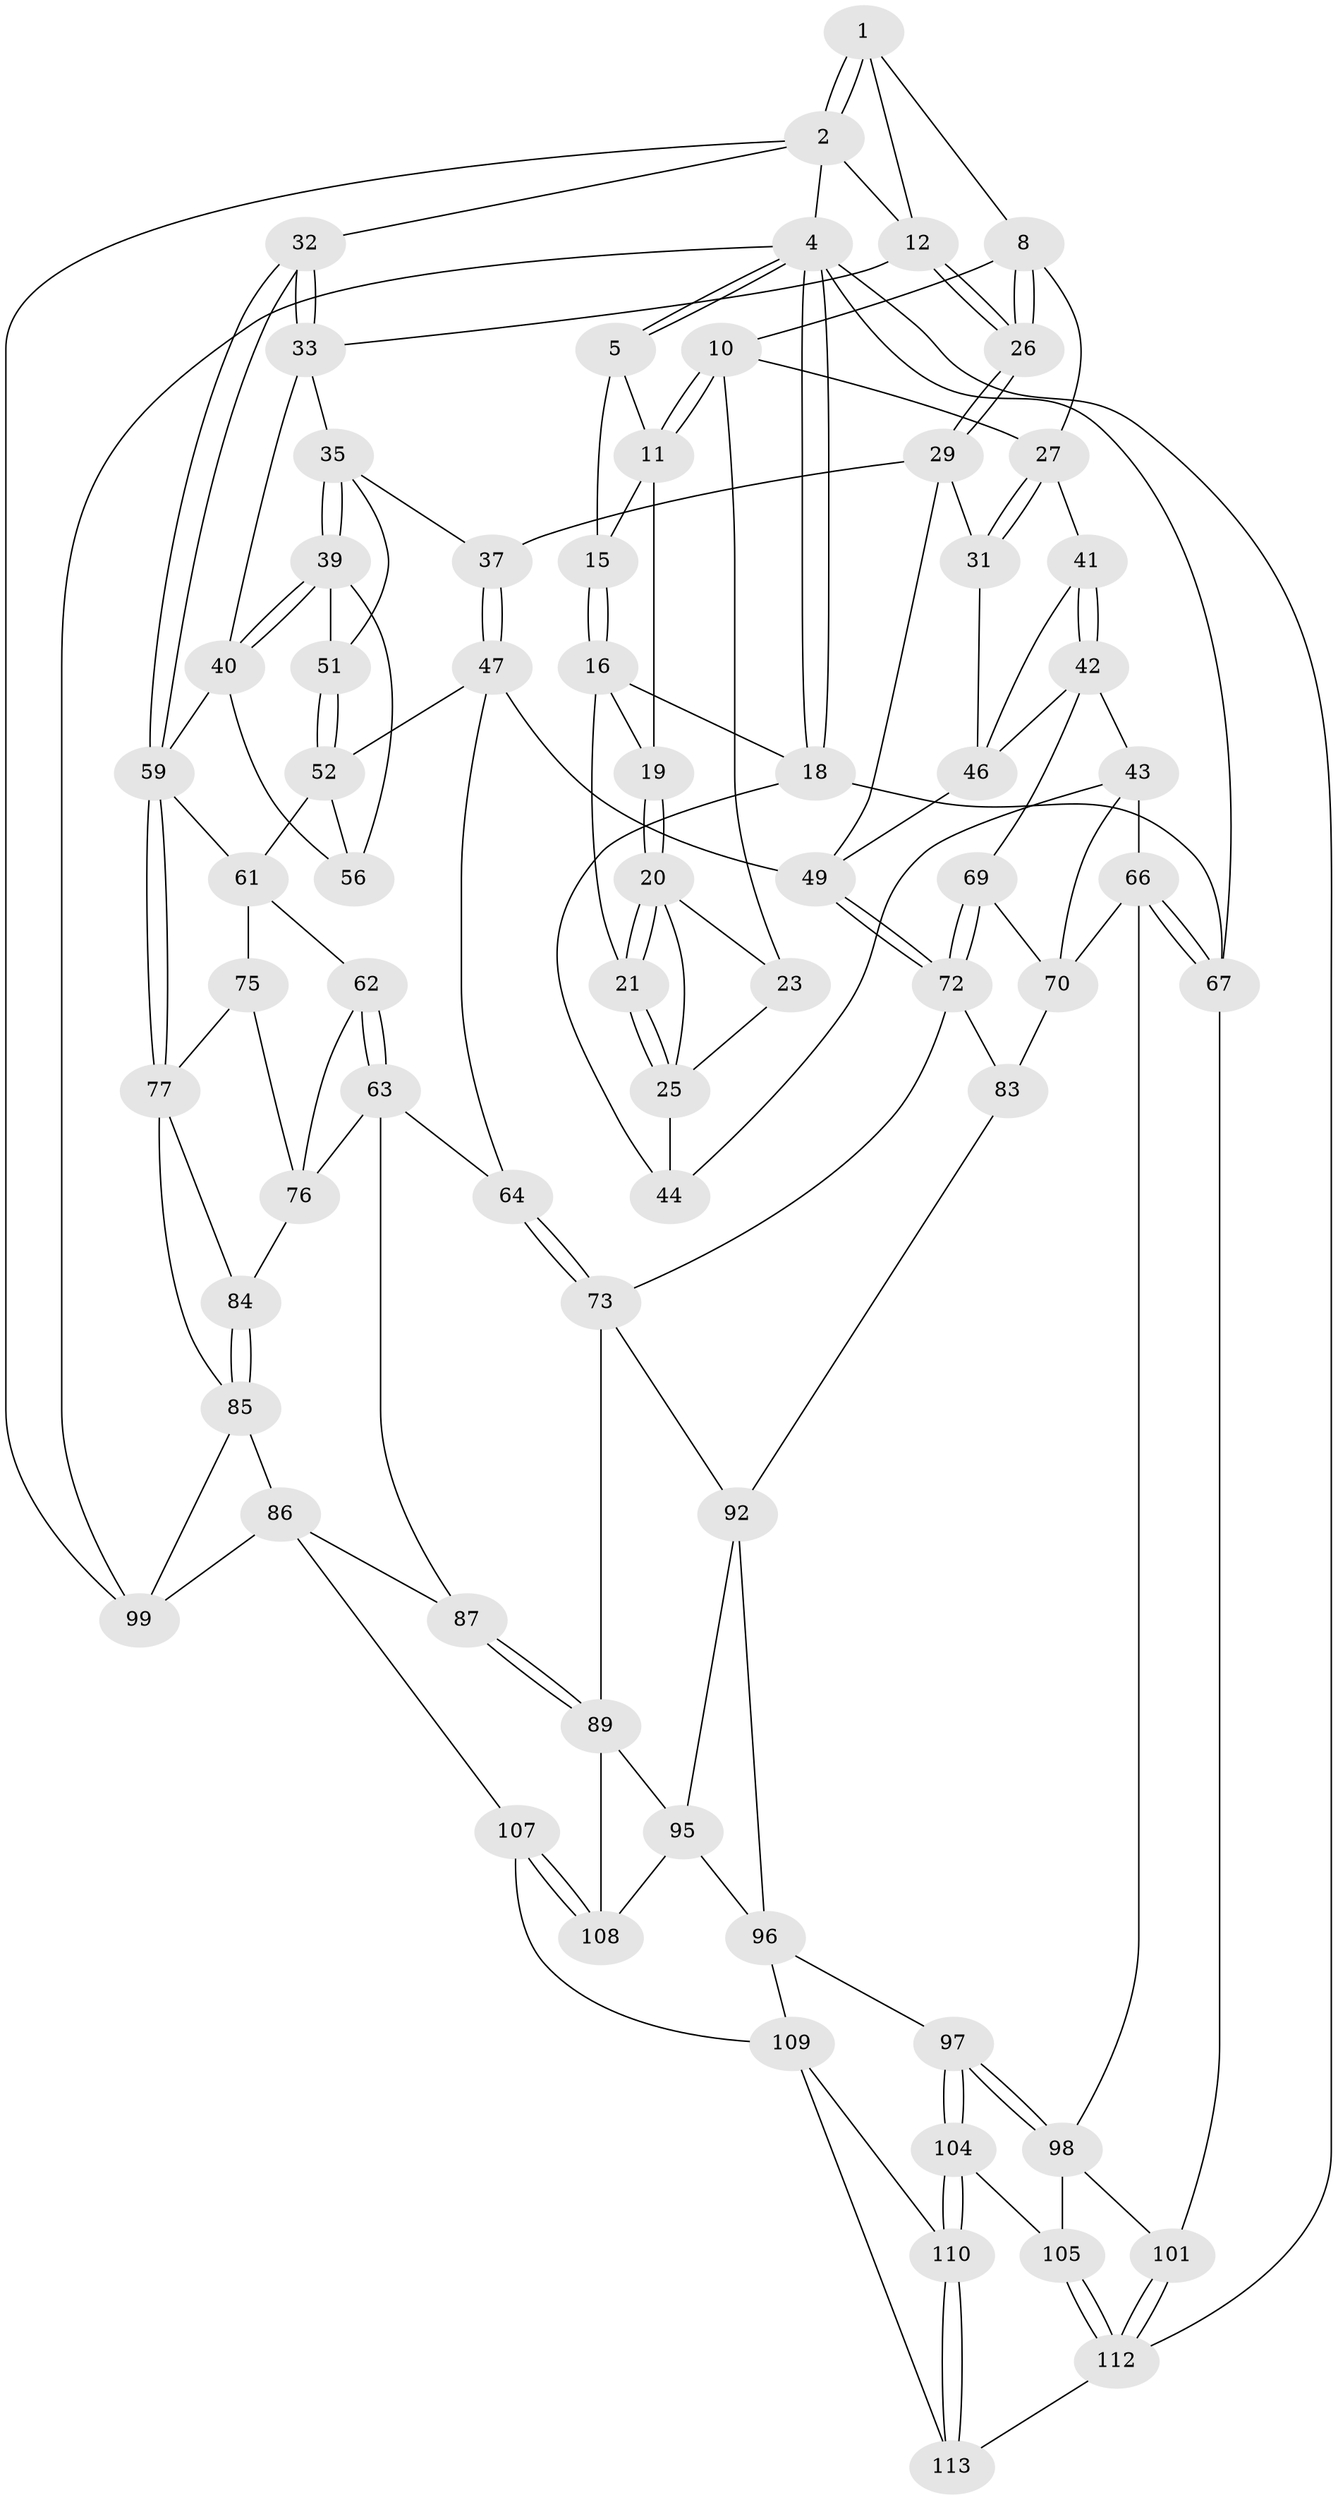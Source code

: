 // original degree distribution, {3: 0.017543859649122806, 5: 0.5263157894736842, 6: 0.21929824561403508, 4: 0.23684210526315788}
// Generated by graph-tools (version 1.1) at 2025/42/03/06/25 10:42:27]
// undirected, 71 vertices, 163 edges
graph export_dot {
graph [start="1"]
  node [color=gray90,style=filled];
  1 [pos="+0.34911892827122176+0",super="+7"];
  2 [pos="+0.8887630249026851+0",super="+3"];
  4 [pos="+0+0",super="+91"];
  5 [pos="+0+0",super="+6"];
  8 [pos="+0.44443959869346816+0.1548176628073553",super="+9"];
  10 [pos="+0.2322908580498786+0.1542394645768883",super="+22"];
  11 [pos="+0.22064591797948724+0.10406539143696597",super="+14"];
  12 [pos="+0.6620701531047708+0.16349410128413974",super="+13"];
  15 [pos="+0.033957814544721805+0.0015851028008607437"];
  16 [pos="+0.036901026602645604+0.12726162315191336",super="+17"];
  18 [pos="+0+0.2070309981647937",super="+45"];
  19 [pos="+0.0714960950232322+0.14934516292866654"];
  20 [pos="+0.0721480461821115+0.19365548106639902",super="+24"];
  21 [pos="+0+0.21258331208412298"];
  23 [pos="+0.1468873791102413+0.2571211624893456"];
  25 [pos="+0.018182348259331207+0.26439675696957887",super="+38"];
  26 [pos="+0.6263062235324636+0.20700513249161143"];
  27 [pos="+0.3897650159639914+0.25698157583270803",super="+28"];
  29 [pos="+0.6225286480286311+0.26481695004238254",super="+30"];
  31 [pos="+0.4602948198109298+0.35504757287896305"];
  32 [pos="+1+0.35242411301108156"];
  33 [pos="+1+0.3571998959926155",super="+34"];
  35 [pos="+0.8207404581067616+0.2848206522865292",super="+36"];
  37 [pos="+0.6916938471406986+0.34439832640189"];
  39 [pos="+0.9496766352391333+0.3907341217502951",super="+53"];
  40 [pos="+0.9575937127454617+0.39189765671581844",super="+58"];
  41 [pos="+0.2672196022907713+0.32390278816134066"];
  42 [pos="+0.23023171712360677+0.41621575153259155",super="+55"];
  43 [pos="+0.09208081427202867+0.45901114737027987",super="+65"];
  44 [pos="+0.057246933242758806+0.44032587610523677"];
  46 [pos="+0.39074822013660343+0.39511401407877333",super="+54"];
  47 [pos="+0.6290031478501629+0.49720635612637387",super="+48"];
  49 [pos="+0.5418070604775064+0.5206285126461748",super="+50"];
  51 [pos="+0.7523622873532402+0.38645427515720626"];
  52 [pos="+0.7278976565082412+0.5035809494361004",super="+57"];
  56 [pos="+0.8072297327630277+0.4851151935567988"];
  59 [pos="+1+0.7157523066581543",super="+60"];
  61 [pos="+0.7561849190572842+0.5466696203121532",super="+71"];
  62 [pos="+0.7383387075611473+0.5862313249724524"];
  63 [pos="+0.6869732825968523+0.6493536919180879",super="+80"];
  64 [pos="+0.6763229297035707+0.6517794786933423"];
  66 [pos="+0.10849770485394059+0.6002749946277237",super="+82"];
  67 [pos="+0+0.7784966252510542",super="+68"];
  69 [pos="+0.32319479893398106+0.5472834382202455"];
  70 [pos="+0.2524741441559318+0.590279326904218",super="+81"];
  72 [pos="+0.4403626509344428+0.6256363084044151",super="+74"];
  73 [pos="+0.6462444714810193+0.6986971785107995",super="+90"];
  75 [pos="+0.876237307709555+0.6012423005653937"];
  76 [pos="+0.8179093229555258+0.6374290541405582",super="+79"];
  77 [pos="+1+0.877525571868123",super="+78"];
  83 [pos="+0.4297972434404012+0.7061737743048142"];
  84 [pos="+0.8756730103533722+0.699947188638296"];
  85 [pos="+0.9498139257098253+0.8265462908717176",super="+88"];
  86 [pos="+0.8126257337901063+0.8290731008950453",super="+106"];
  87 [pos="+0.7901798662620257+0.8199513897220806"];
  89 [pos="+0.6785875424477398+0.8371649847122448",super="+94"];
  92 [pos="+0.5142983180439379+0.7752155328324499",super="+93"];
  95 [pos="+0.5891629538307431+0.8495322171882336",super="+102"];
  96 [pos="+0.4406406593717609+0.8327095095048003",super="+103"];
  97 [pos="+0.32223744513698666+0.8566009667575445"];
  98 [pos="+0.2060666170791092+0.7574282915987812",super="+100"];
  99 [pos="+1+1"];
  101 [pos="+0.07857718148756154+0.8336716669087939"];
  104 [pos="+0.2920208191973884+0.9356543250490506"];
  105 [pos="+0.27284756869467613+0.9320357149545444"];
  107 [pos="+0.6858175179438882+1"];
  108 [pos="+0.6520980287283141+0.9745343177615542"];
  109 [pos="+0.44449028917226163+0.9391988582894323",super="+111"];
  110 [pos="+0.2999429698897029+0.9474567970398027"];
  112 [pos="+0.13257170695169793+0.9564962864746487",super="+114"];
  113 [pos="+0.30689672900716464+1"];
  1 -- 2;
  1 -- 2;
  1 -- 8;
  1 -- 12;
  2 -- 12;
  2 -- 32;
  2 -- 99;
  2 -- 4;
  4 -- 5;
  4 -- 5;
  4 -- 18;
  4 -- 18;
  4 -- 112;
  4 -- 99;
  4 -- 67;
  5 -- 15;
  5 -- 11;
  8 -- 26;
  8 -- 26;
  8 -- 10;
  8 -- 27;
  10 -- 11;
  10 -- 11;
  10 -- 23;
  10 -- 27;
  11 -- 19;
  11 -- 15;
  12 -- 26;
  12 -- 26;
  12 -- 33;
  15 -- 16;
  15 -- 16;
  16 -- 19;
  16 -- 18;
  16 -- 21;
  18 -- 67;
  18 -- 44;
  19 -- 20;
  19 -- 20;
  20 -- 21;
  20 -- 21;
  20 -- 25;
  20 -- 23;
  21 -- 25;
  21 -- 25;
  23 -- 25;
  25 -- 44;
  26 -- 29;
  26 -- 29;
  27 -- 31;
  27 -- 31;
  27 -- 41;
  29 -- 37;
  29 -- 31;
  29 -- 49;
  31 -- 46;
  32 -- 33;
  32 -- 33;
  32 -- 59;
  32 -- 59;
  33 -- 40;
  33 -- 35;
  35 -- 39;
  35 -- 39;
  35 -- 51;
  35 -- 37;
  37 -- 47;
  37 -- 47;
  39 -- 40;
  39 -- 40;
  39 -- 56;
  39 -- 51;
  40 -- 56;
  40 -- 59;
  41 -- 42;
  41 -- 42;
  41 -- 46;
  42 -- 43;
  42 -- 69;
  42 -- 46;
  43 -- 44;
  43 -- 66;
  43 -- 70;
  46 -- 49;
  47 -- 52;
  47 -- 64;
  47 -- 49;
  49 -- 72;
  49 -- 72;
  51 -- 52;
  51 -- 52;
  52 -- 56;
  52 -- 61;
  59 -- 77;
  59 -- 77;
  59 -- 61;
  61 -- 62;
  61 -- 75;
  62 -- 63;
  62 -- 63;
  62 -- 76;
  63 -- 64;
  63 -- 87;
  63 -- 76;
  64 -- 73;
  64 -- 73;
  66 -- 67;
  66 -- 67;
  66 -- 70;
  66 -- 98;
  67 -- 101;
  69 -- 70;
  69 -- 72;
  69 -- 72;
  70 -- 83;
  72 -- 73;
  72 -- 83;
  73 -- 89;
  73 -- 92;
  75 -- 76;
  75 -- 77;
  76 -- 84;
  77 -- 84;
  77 -- 85;
  83 -- 92;
  84 -- 85;
  84 -- 85;
  85 -- 86;
  85 -- 99;
  86 -- 87;
  86 -- 107;
  86 -- 99;
  87 -- 89;
  87 -- 89;
  89 -- 108;
  89 -- 95;
  92 -- 95;
  92 -- 96;
  95 -- 108;
  95 -- 96;
  96 -- 97;
  96 -- 109;
  97 -- 98;
  97 -- 98;
  97 -- 104;
  97 -- 104;
  98 -- 105;
  98 -- 101;
  101 -- 112;
  101 -- 112;
  104 -- 105;
  104 -- 110;
  104 -- 110;
  105 -- 112;
  105 -- 112;
  107 -- 108;
  107 -- 108;
  107 -- 109;
  109 -- 110;
  109 -- 113;
  110 -- 113;
  110 -- 113;
  112 -- 113;
}
